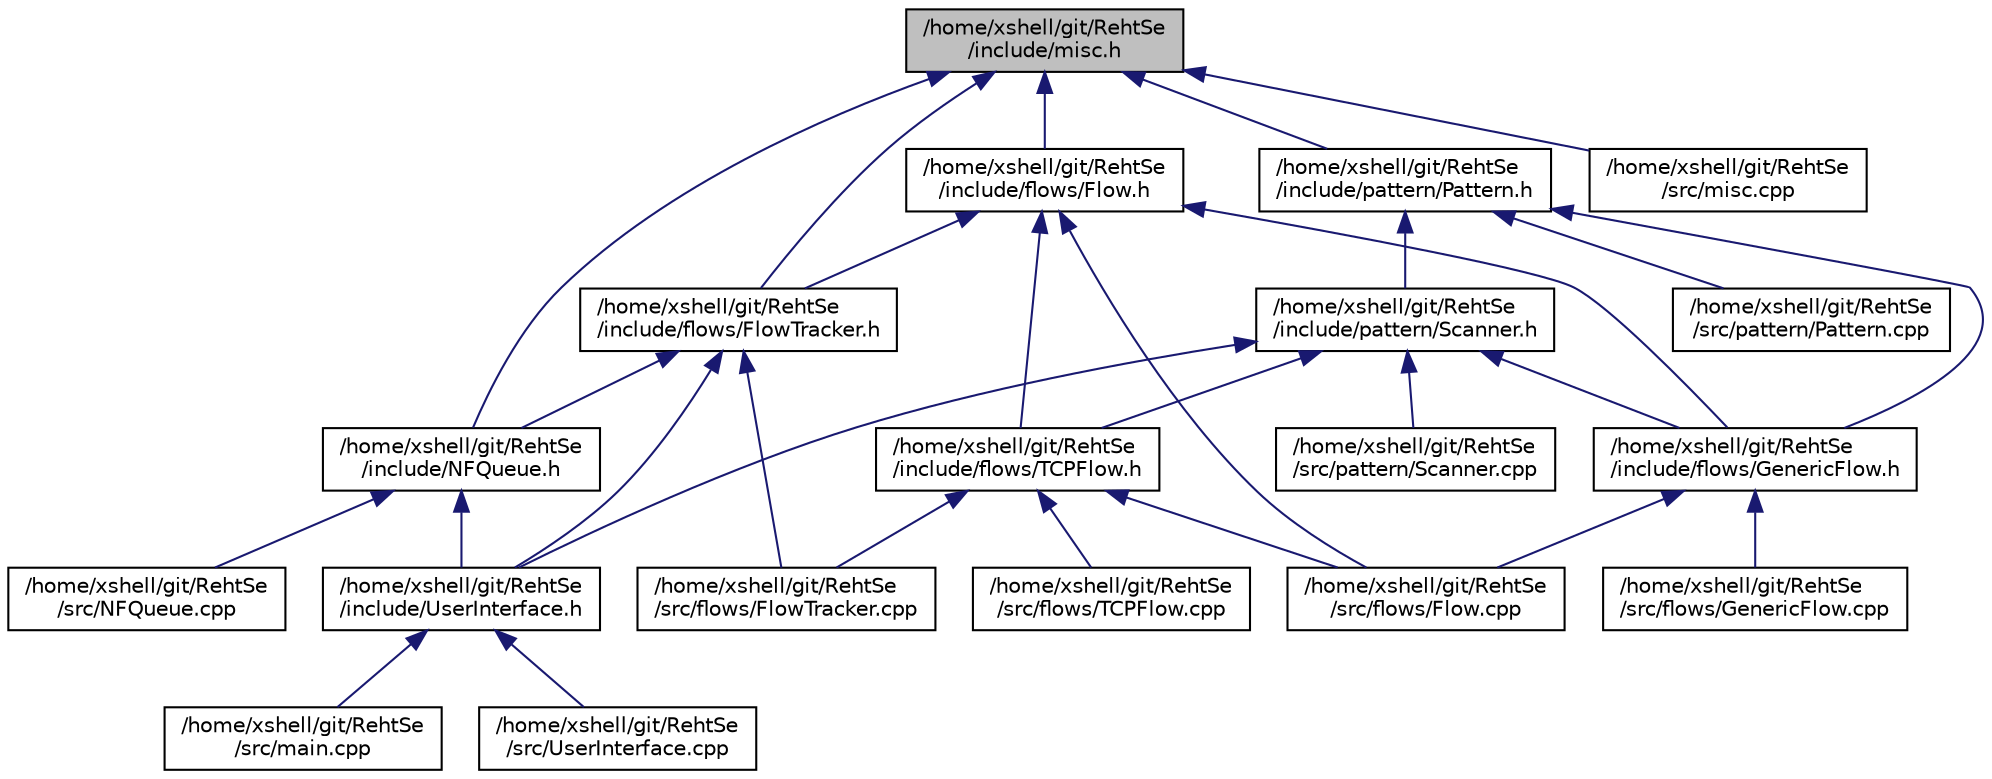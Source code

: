 digraph "/home/xshell/git/RehtSe/include/misc.h"
{
  edge [fontname="Helvetica",fontsize="10",labelfontname="Helvetica",labelfontsize="10"];
  node [fontname="Helvetica",fontsize="10",shape=record];
  Node1 [label="/home/xshell/git/RehtSe\l/include/misc.h",height=0.2,width=0.4,color="black", fillcolor="grey75", style="filled", fontcolor="black"];
  Node1 -> Node2 [dir="back",color="midnightblue",fontsize="10",style="solid",fontname="Helvetica"];
  Node2 [label="/home/xshell/git/RehtSe\l/include/flows/Flow.h",height=0.2,width=0.4,color="black", fillcolor="white", style="filled",URL="$_flow_8h.html"];
  Node2 -> Node3 [dir="back",color="midnightblue",fontsize="10",style="solid",fontname="Helvetica"];
  Node3 [label="/home/xshell/git/RehtSe\l/include/flows/FlowTracker.h",height=0.2,width=0.4,color="black", fillcolor="white", style="filled",URL="$_flow_tracker_8h.html"];
  Node3 -> Node4 [dir="back",color="midnightblue",fontsize="10",style="solid",fontname="Helvetica"];
  Node4 [label="/home/xshell/git/RehtSe\l/include/NFQueue.h",height=0.2,width=0.4,color="black", fillcolor="white", style="filled",URL="$_n_f_queue_8h.html"];
  Node4 -> Node5 [dir="back",color="midnightblue",fontsize="10",style="solid",fontname="Helvetica"];
  Node5 [label="/home/xshell/git/RehtSe\l/include/UserInterface.h",height=0.2,width=0.4,color="black", fillcolor="white", style="filled",URL="$_user_interface_8h.html"];
  Node5 -> Node6 [dir="back",color="midnightblue",fontsize="10",style="solid",fontname="Helvetica"];
  Node6 [label="/home/xshell/git/RehtSe\l/src/main.cpp",height=0.2,width=0.4,color="black", fillcolor="white", style="filled",URL="$main_8cpp.html"];
  Node5 -> Node7 [dir="back",color="midnightblue",fontsize="10",style="solid",fontname="Helvetica"];
  Node7 [label="/home/xshell/git/RehtSe\l/src/UserInterface.cpp",height=0.2,width=0.4,color="black", fillcolor="white", style="filled",URL="$_user_interface_8cpp.html"];
  Node4 -> Node8 [dir="back",color="midnightblue",fontsize="10",style="solid",fontname="Helvetica"];
  Node8 [label="/home/xshell/git/RehtSe\l/src/NFQueue.cpp",height=0.2,width=0.4,color="black", fillcolor="white", style="filled",URL="$_n_f_queue_8cpp.html"];
  Node3 -> Node5 [dir="back",color="midnightblue",fontsize="10",style="solid",fontname="Helvetica"];
  Node3 -> Node9 [dir="back",color="midnightblue",fontsize="10",style="solid",fontname="Helvetica"];
  Node9 [label="/home/xshell/git/RehtSe\l/src/flows/FlowTracker.cpp",height=0.2,width=0.4,color="black", fillcolor="white", style="filled",URL="$_flow_tracker_8cpp.html"];
  Node2 -> Node10 [dir="back",color="midnightblue",fontsize="10",style="solid",fontname="Helvetica"];
  Node10 [label="/home/xshell/git/RehtSe\l/include/flows/GenericFlow.h",height=0.2,width=0.4,color="black", fillcolor="white", style="filled",URL="$_generic_flow_8h.html"];
  Node10 -> Node11 [dir="back",color="midnightblue",fontsize="10",style="solid",fontname="Helvetica"];
  Node11 [label="/home/xshell/git/RehtSe\l/src/flows/Flow.cpp",height=0.2,width=0.4,color="black", fillcolor="white", style="filled",URL="$_flow_8cpp.html"];
  Node10 -> Node12 [dir="back",color="midnightblue",fontsize="10",style="solid",fontname="Helvetica"];
  Node12 [label="/home/xshell/git/RehtSe\l/src/flows/GenericFlow.cpp",height=0.2,width=0.4,color="black", fillcolor="white", style="filled",URL="$_generic_flow_8cpp.html"];
  Node2 -> Node13 [dir="back",color="midnightblue",fontsize="10",style="solid",fontname="Helvetica"];
  Node13 [label="/home/xshell/git/RehtSe\l/include/flows/TCPFlow.h",height=0.2,width=0.4,color="black", fillcolor="white", style="filled",URL="$_t_c_p_flow_8h.html"];
  Node13 -> Node11 [dir="back",color="midnightblue",fontsize="10",style="solid",fontname="Helvetica"];
  Node13 -> Node9 [dir="back",color="midnightblue",fontsize="10",style="solid",fontname="Helvetica"];
  Node13 -> Node14 [dir="back",color="midnightblue",fontsize="10",style="solid",fontname="Helvetica"];
  Node14 [label="/home/xshell/git/RehtSe\l/src/flows/TCPFlow.cpp",height=0.2,width=0.4,color="black", fillcolor="white", style="filled",URL="$_t_c_p_flow_8cpp.html"];
  Node2 -> Node11 [dir="back",color="midnightblue",fontsize="10",style="solid",fontname="Helvetica"];
  Node1 -> Node3 [dir="back",color="midnightblue",fontsize="10",style="solid",fontname="Helvetica"];
  Node1 -> Node4 [dir="back",color="midnightblue",fontsize="10",style="solid",fontname="Helvetica"];
  Node1 -> Node15 [dir="back",color="midnightblue",fontsize="10",style="solid",fontname="Helvetica"];
  Node15 [label="/home/xshell/git/RehtSe\l/include/pattern/Pattern.h",height=0.2,width=0.4,color="black", fillcolor="white", style="filled",URL="$_pattern_8h.html"];
  Node15 -> Node10 [dir="back",color="midnightblue",fontsize="10",style="solid",fontname="Helvetica"];
  Node15 -> Node16 [dir="back",color="midnightblue",fontsize="10",style="solid",fontname="Helvetica"];
  Node16 [label="/home/xshell/git/RehtSe\l/include/pattern/Scanner.h",height=0.2,width=0.4,color="black", fillcolor="white", style="filled",URL="$_scanner_8h.html"];
  Node16 -> Node10 [dir="back",color="midnightblue",fontsize="10",style="solid",fontname="Helvetica"];
  Node16 -> Node13 [dir="back",color="midnightblue",fontsize="10",style="solid",fontname="Helvetica"];
  Node16 -> Node5 [dir="back",color="midnightblue",fontsize="10",style="solid",fontname="Helvetica"];
  Node16 -> Node17 [dir="back",color="midnightblue",fontsize="10",style="solid",fontname="Helvetica"];
  Node17 [label="/home/xshell/git/RehtSe\l/src/pattern/Scanner.cpp",height=0.2,width=0.4,color="black", fillcolor="white", style="filled",URL="$_scanner_8cpp.html"];
  Node15 -> Node18 [dir="back",color="midnightblue",fontsize="10",style="solid",fontname="Helvetica"];
  Node18 [label="/home/xshell/git/RehtSe\l/src/pattern/Pattern.cpp",height=0.2,width=0.4,color="black", fillcolor="white", style="filled",URL="$_pattern_8cpp.html"];
  Node1 -> Node19 [dir="back",color="midnightblue",fontsize="10",style="solid",fontname="Helvetica"];
  Node19 [label="/home/xshell/git/RehtSe\l/src/misc.cpp",height=0.2,width=0.4,color="black", fillcolor="white", style="filled",URL="$misc_8cpp.html"];
}
